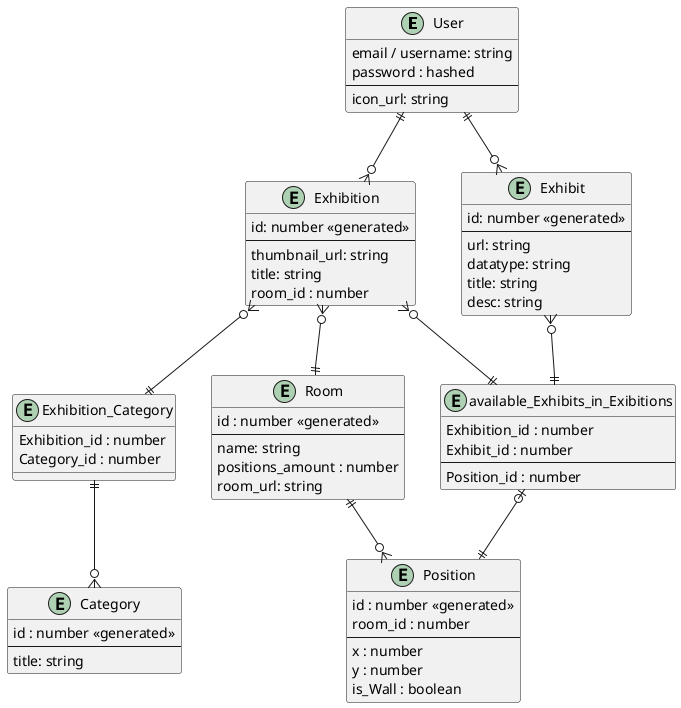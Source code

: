 @startuml
entity User {
    email / username: string
    password : hashed
    --
    icon_url: string
}

entity Exhibition {
    id: number <<generated>>
    --
    thumbnail_url: string
    title: string
    room_id : number
}

entity Room {
    id : number <<generated>>
    --
    name: string
    positions_amount : number
    room_url: string
}

entity Position{
    id : number <<generated>>
    room_id : number
    ---
    x : number
    y : number
    is_Wall : boolean
}

entity Exhibition_Category {
    Exhibition_id : number
    Category_id : number
}

entity Category{
   id : number <<generated>>
   --
   title: string
}

entity Exhibit {
    id: number <<generated>> 
    --
    url: string
    datatype: string
    title: string
    desc: string
}

entity available_Exhibits_in_Exibitions{
    Exhibition_id : number
    Exhibit_id : number
    ---
    Position_id : number
}

User ||--o{ Exhibition
User ||--o{ Exhibit
Exhibition }o--|| available_Exhibits_in_Exibitions
Exhibit }o--|| available_Exhibits_in_Exibitions
available_Exhibits_in_Exibitions |o--|| Position
Exhibition }o--|| Exhibition_Category
Exhibition_Category ||--o{ Category
Room ||--o{ Position
Exhibition }o--|| Room


@enduml